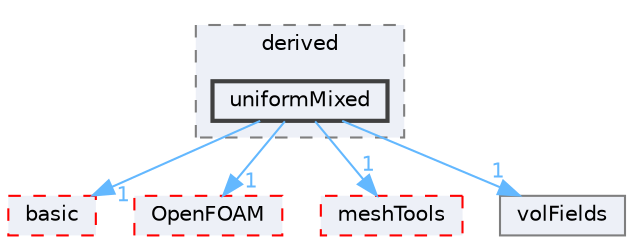 digraph "src/finiteVolume/fields/fvPatchFields/derived/uniformMixed"
{
 // LATEX_PDF_SIZE
  bgcolor="transparent";
  edge [fontname=Helvetica,fontsize=10,labelfontname=Helvetica,labelfontsize=10];
  node [fontname=Helvetica,fontsize=10,shape=box,height=0.2,width=0.4];
  compound=true
  subgraph clusterdir_ece9aa6b5af9a7776a75b0c1993b0910 {
    graph [ bgcolor="#edf0f7", pencolor="grey50", label="derived", fontname=Helvetica,fontsize=10 style="filled,dashed", URL="dir_ece9aa6b5af9a7776a75b0c1993b0910.html",tooltip=""]
  dir_5dcd2d6c2991768484eb1eb2cbde0dc7 [label="uniformMixed", fillcolor="#edf0f7", color="grey25", style="filled,bold", URL="dir_5dcd2d6c2991768484eb1eb2cbde0dc7.html",tooltip=""];
  }
  dir_546b14c9025d30bb5b92fa069dbdd82c [label="basic", fillcolor="#edf0f7", color="red", style="filled,dashed", URL="dir_546b14c9025d30bb5b92fa069dbdd82c.html",tooltip=""];
  dir_c5473ff19b20e6ec4dfe5c310b3778a8 [label="OpenFOAM", fillcolor="#edf0f7", color="red", style="filled,dashed", URL="dir_c5473ff19b20e6ec4dfe5c310b3778a8.html",tooltip=""];
  dir_ae30ad0bef50cf391b24c614251bb9fd [label="meshTools", fillcolor="#edf0f7", color="red", style="filled,dashed", URL="dir_ae30ad0bef50cf391b24c614251bb9fd.html",tooltip=""];
  dir_bd8bf7fa65467c460a50eacc456ce356 [label="volFields", fillcolor="#edf0f7", color="grey50", style="filled", URL="dir_bd8bf7fa65467c460a50eacc456ce356.html",tooltip=""];
  dir_5dcd2d6c2991768484eb1eb2cbde0dc7->dir_546b14c9025d30bb5b92fa069dbdd82c [headlabel="1", labeldistance=1.5 headhref="dir_004223_000207.html" href="dir_004223_000207.html" color="steelblue1" fontcolor="steelblue1"];
  dir_5dcd2d6c2991768484eb1eb2cbde0dc7->dir_ae30ad0bef50cf391b24c614251bb9fd [headlabel="1", labeldistance=1.5 headhref="dir_004223_002382.html" href="dir_004223_002382.html" color="steelblue1" fontcolor="steelblue1"];
  dir_5dcd2d6c2991768484eb1eb2cbde0dc7->dir_bd8bf7fa65467c460a50eacc456ce356 [headlabel="1", labeldistance=1.5 headhref="dir_004223_004295.html" href="dir_004223_004295.html" color="steelblue1" fontcolor="steelblue1"];
  dir_5dcd2d6c2991768484eb1eb2cbde0dc7->dir_c5473ff19b20e6ec4dfe5c310b3778a8 [headlabel="1", labeldistance=1.5 headhref="dir_004223_002695.html" href="dir_004223_002695.html" color="steelblue1" fontcolor="steelblue1"];
}
